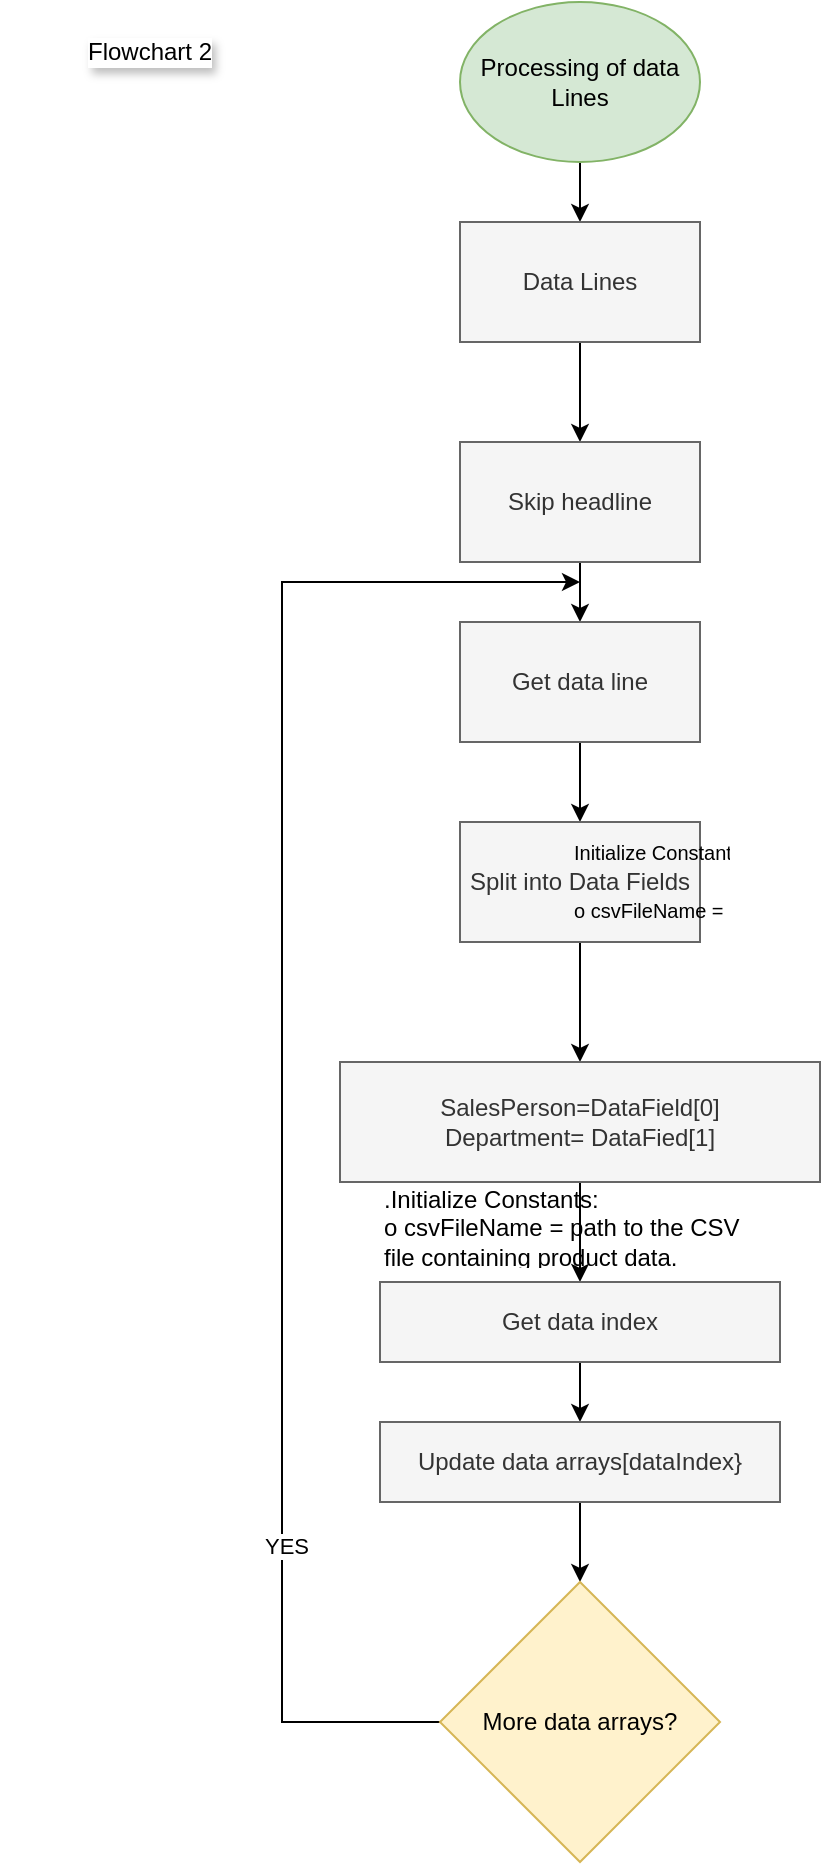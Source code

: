 <mxfile version="26.0.5">
  <diagram name="Page-1" id="LN-fIwgsH304SYWxGdVy">
    <mxGraphModel dx="1048" dy="530" grid="1" gridSize="10" guides="1" tooltips="1" connect="1" arrows="1" fold="1" page="1" pageScale="1" pageWidth="850" pageHeight="1100" math="0" shadow="0">
      <root>
        <mxCell id="0" />
        <mxCell id="1" parent="0" />
        <mxCell id="yvqqZgJYGLmqrpD2Rn-v-1" value="Flowchart 2" style="text;html=1;align=center;verticalAlign=middle;whiteSpace=wrap;rounded=0;labelBackgroundColor=default;textShadow=1;" parent="1" vertex="1">
          <mxGeometry x="100" y="20" width="150" height="30" as="geometry" />
        </mxCell>
        <mxCell id="LhAaURBHIMMjiWh2ycK4-3" value="" style="edgeStyle=orthogonalEdgeStyle;rounded=0;orthogonalLoop=1;jettySize=auto;html=1;" edge="1" parent="1" source="LhAaURBHIMMjiWh2ycK4-1" target="LhAaURBHIMMjiWh2ycK4-2">
          <mxGeometry relative="1" as="geometry" />
        </mxCell>
        <mxCell id="LhAaURBHIMMjiWh2ycK4-1" value="Processing of data Lines" style="ellipse;whiteSpace=wrap;html=1;fillColor=#d5e8d4;strokeColor=#82b366;" vertex="1" parent="1">
          <mxGeometry x="330" y="10" width="120" height="80" as="geometry" />
        </mxCell>
        <mxCell id="LhAaURBHIMMjiWh2ycK4-5" value="" style="edgeStyle=orthogonalEdgeStyle;rounded=0;orthogonalLoop=1;jettySize=auto;html=1;" edge="1" parent="1" source="LhAaURBHIMMjiWh2ycK4-2" target="LhAaURBHIMMjiWh2ycK4-4">
          <mxGeometry relative="1" as="geometry" />
        </mxCell>
        <mxCell id="LhAaURBHIMMjiWh2ycK4-2" value="Data Lines" style="whiteSpace=wrap;html=1;fillColor=#f5f5f5;strokeColor=#666666;fontColor=#333333;" vertex="1" parent="1">
          <mxGeometry x="330" y="120" width="120" height="60" as="geometry" />
        </mxCell>
        <mxCell id="LhAaURBHIMMjiWh2ycK4-7" value="" style="edgeStyle=orthogonalEdgeStyle;rounded=0;orthogonalLoop=1;jettySize=auto;html=1;" edge="1" parent="1" source="LhAaURBHIMMjiWh2ycK4-4" target="LhAaURBHIMMjiWh2ycK4-6">
          <mxGeometry relative="1" as="geometry" />
        </mxCell>
        <mxCell id="LhAaURBHIMMjiWh2ycK4-4" value="Skip headline" style="whiteSpace=wrap;html=1;fillColor=#f5f5f5;strokeColor=#666666;fontColor=#333333;" vertex="1" parent="1">
          <mxGeometry x="330" y="230" width="120" height="60" as="geometry" />
        </mxCell>
        <mxCell id="LhAaURBHIMMjiWh2ycK4-9" value="" style="edgeStyle=orthogonalEdgeStyle;rounded=0;orthogonalLoop=1;jettySize=auto;html=1;" edge="1" parent="1" source="LhAaURBHIMMjiWh2ycK4-6" target="LhAaURBHIMMjiWh2ycK4-8">
          <mxGeometry relative="1" as="geometry" />
        </mxCell>
        <mxCell id="LhAaURBHIMMjiWh2ycK4-6" value="Get data line" style="whiteSpace=wrap;html=1;fillColor=#f5f5f5;strokeColor=#666666;fontColor=#333333;" vertex="1" parent="1">
          <mxGeometry x="330" y="320" width="120" height="60" as="geometry" />
        </mxCell>
        <mxCell id="LhAaURBHIMMjiWh2ycK4-11" value="" style="edgeStyle=orthogonalEdgeStyle;rounded=0;orthogonalLoop=1;jettySize=auto;html=1;" edge="1" parent="1" source="LhAaURBHIMMjiWh2ycK4-8" target="LhAaURBHIMMjiWh2ycK4-10">
          <mxGeometry relative="1" as="geometry" />
        </mxCell>
        <mxCell id="LhAaURBHIMMjiWh2ycK4-8" value="Split into Data Fields" style="whiteSpace=wrap;html=1;fillColor=#f5f5f5;strokeColor=#666666;fontColor=#333333;" vertex="1" parent="1">
          <mxGeometry x="330" y="420" width="120" height="60" as="geometry" />
        </mxCell>
        <mxCell id="LhAaURBHIMMjiWh2ycK4-13" value="" style="edgeStyle=orthogonalEdgeStyle;rounded=0;orthogonalLoop=1;jettySize=auto;html=1;" edge="1" parent="1" source="LhAaURBHIMMjiWh2ycK4-10" target="LhAaURBHIMMjiWh2ycK4-12">
          <mxGeometry relative="1" as="geometry" />
        </mxCell>
        <mxCell id="LhAaURBHIMMjiWh2ycK4-10" value="SalesPerson=DataField[0]&lt;div&gt;Department= DataFied[1]&lt;/div&gt;" style="whiteSpace=wrap;html=1;fillColor=#f5f5f5;strokeColor=#666666;fontColor=#333333;" vertex="1" parent="1">
          <mxGeometry x="270" y="540" width="240" height="60" as="geometry" />
        </mxCell>
        <mxCell id="LhAaURBHIMMjiWh2ycK4-15" value="" style="edgeStyle=orthogonalEdgeStyle;rounded=0;orthogonalLoop=1;jettySize=auto;html=1;" edge="1" parent="1" source="LhAaURBHIMMjiWh2ycK4-12" target="LhAaURBHIMMjiWh2ycK4-14">
          <mxGeometry relative="1" as="geometry" />
        </mxCell>
        <mxCell id="LhAaURBHIMMjiWh2ycK4-12" value="Get data index" style="whiteSpace=wrap;html=1;fillColor=#f5f5f5;strokeColor=#666666;fontColor=#333333;" vertex="1" parent="1">
          <mxGeometry x="290" y="650" width="200" height="40" as="geometry" />
        </mxCell>
        <mxCell id="LhAaURBHIMMjiWh2ycK4-17" value="" style="edgeStyle=orthogonalEdgeStyle;rounded=0;orthogonalLoop=1;jettySize=auto;html=1;" edge="1" parent="1" source="LhAaURBHIMMjiWh2ycK4-14" target="LhAaURBHIMMjiWh2ycK4-16">
          <mxGeometry relative="1" as="geometry" />
        </mxCell>
        <mxCell id="LhAaURBHIMMjiWh2ycK4-14" value="Update data arrays[dataIndex}" style="whiteSpace=wrap;html=1;fillColor=#f5f5f5;strokeColor=#666666;fontColor=#333333;" vertex="1" parent="1">
          <mxGeometry x="290" y="720" width="200" height="40" as="geometry" />
        </mxCell>
        <mxCell id="LhAaURBHIMMjiWh2ycK4-18" style="edgeStyle=orthogonalEdgeStyle;rounded=0;orthogonalLoop=1;jettySize=auto;html=1;" edge="1" parent="1">
          <mxGeometry relative="1" as="geometry">
            <mxPoint x="390" y="300" as="targetPoint" />
            <mxPoint x="330" y="870" as="sourcePoint" />
            <Array as="points">
              <mxPoint x="241" y="870" />
              <mxPoint x="241" y="300" />
            </Array>
          </mxGeometry>
        </mxCell>
        <mxCell id="LhAaURBHIMMjiWh2ycK4-19" value="YES" style="edgeLabel;html=1;align=center;verticalAlign=middle;resizable=0;points=[];" vertex="1" connectable="0" parent="LhAaURBHIMMjiWh2ycK4-18">
          <mxGeometry x="-0.561" y="-2" relative="1" as="geometry">
            <mxPoint as="offset" />
          </mxGeometry>
        </mxCell>
        <mxCell id="LhAaURBHIMMjiWh2ycK4-16" value="More data arrays?" style="rhombus;whiteSpace=wrap;html=1;fillColor=#fff2cc;strokeColor=#d6b656;" vertex="1" parent="1">
          <mxGeometry x="320" y="800" width="140" height="140" as="geometry" />
        </mxCell>
        <mxCell id="LhAaURBHIMMjiWh2ycK4-20" value="&lt;h1 style=&quot;margin-top: 0px;&quot;&gt;&lt;br&gt;&lt;/h1&gt;&lt;p class=&quot;extension-adhd-reader-p&quot;&gt;.Initialize Constants:&lt;br&gt;o csvFileName = path to the CSV file containing product data.&lt;br&gt;o reportFileName = path to save the summary report.&lt;br&gt;2. Declare Data Arrays:&lt;br&gt;o productIDs[], departments[], productNames[]: store product details.&lt;br&gt;o assemblyTimes[]: store integer values for assembly times.&lt;br&gt;o prices[]: store double values for product prices.&amp;nbsp;&lt;/p&gt;&lt;p class=&quot;extension-adhd-reader-p&quot;&gt;Main Method:&lt;br/&gt;o Call ReadCSVFile() to read all lines from the CSV file into an array&lt;br/&gt;fileLines.&lt;br/&gt;o If fileLines is empty, display an error and terminate.&lt;br/&gt;o Calculate numberProducts = fileLines.Length - 1 (ignoring the header).&lt;br/&gt;o If numberProducts &amp;gt; 0:&lt;br/&gt;▪ Call sizeDataArrays(numberProducts) to initialize arrays with&lt;br/&gt;correct sizes.&lt;br/&gt;▪ Populate arrays by calling PopulateDataArrays(fileLines).&lt;br/&gt;▪ Generate the summary report using GenerateSummaryReport().&lt;br/&gt;o Otherwise, display &quot;No products found.&quot;&lt;br/&gt;4. Function: ReadCSVFile()&lt;br/&gt;o Try to read all lines from csvFileName.&lt;br/&gt;o Return the lines as an array.&lt;br/&gt;o If an error occurs, display the message and return null.&lt;br/&gt;5. Function: sizeDataArrays(size):&lt;br/&gt;o Initialize the arrays productIDs[], departments[], productNames[],&lt;br/&gt;assemblyTimes[], and prices[] with the specified size.&lt;br/&gt;6. Function: PopulateDataArrays(fileLines):&lt;br/&gt;o Loop through fileLines starting from the second line.&lt;br/&gt;o Split each line by &quot;,&quot; to extract:&lt;br/&gt;▪ productID, department, productName, assemblyTime, price.&lt;br/&gt;o Store extracted data into corresponding arrays.&lt;br/&gt;7. Function: GenerateSummaryReport():&lt;br/&gt;o Calculate numberProducts = length of productIDs.&lt;br/&gt;o Compute totalAssemblyTime using CalculateTotalAssemblyTimes().&lt;br/&gt;o Compute averageAssemblyTime = totalAssemblyTime /&lt;br/&gt;numberProducts.&lt;br/&gt;o Find indexQuickest using GetIndexQuickestToAssemble().&lt;br/&gt;o Compute totalPrice using CalculateTotalPrices().&lt;br/&gt;o Compute averagePrice = totalPrice / numberProducts.&lt;br/&gt;o Prepare reportLines[] with summary data:&lt;br/&gt;▪ Number of products.&lt;br/&gt;▪ Total and average assembly time.&lt;br/&gt;▪ Quickest assembly product details.&lt;br/&gt;▪ Total and average product prices.&lt;br/&gt;o Write reportLines to file using WriteReportFile(reportLines).&lt;br/&gt;o Display each line of reportLines on the console.&lt;br/&gt;8. Function: CalculateTotalAssemblyTimes():&lt;br/&gt;o Initialize totalAssemblyTimes = 0.&lt;br/&gt;o Loop through assemblyTimes[], adding each value to totalAssemblyTimes.&lt;br/&gt;o Return totalAssemblyTimes.&lt;br/&gt;9. Function: GetIndexQuickestToAssemble():&lt;br/&gt;o Initialize indexQuickest = 0, quickestTime = assemblyTimes[0].&lt;br/&gt;o Loop through assemblyTimes[], updating quickestTime and&lt;br/&gt;indexQuickest if a smaller value is found.&lt;br/&gt;o Return indexQuickest.&lt;br/&gt;10. Function: CalculateTotalPrices():&lt;br/&gt;o Initialize totalPrices = 0.&lt;br/&gt;o Loop through prices[], adding each value to totalPrices.&lt;br/&gt;o Return totalPrices.&lt;br/&gt;11. Function: WriteReportFile(reportLines):&lt;br/&gt;o Try to write reportLines to reportFileName.&lt;br/&gt;o If successful, display &quot;File created.&quot;&lt;br/&gt;o If an error occurs, display the error message.&lt;/p&gt;" style="text;html=1;whiteSpace=wrap;overflow=hidden;rounded=0;" vertex="1" parent="1">
          <mxGeometry x="290" y="550" width="180" height="90" as="geometry" />
        </mxCell>
        <mxCell id="LhAaURBHIMMjiWh2ycK4-21" value="&lt;h1 style=&quot;margin-top: 0px;&quot;&gt;&lt;span style=&quot;font-weight: normal;&quot;&gt;&lt;font style=&quot;font-size: 10px;&quot;&gt;Initialize Constants:&lt;br&gt;o csvFileName = path to the CSV file containing product data.&lt;br&gt;o reportFileName = path to save the summary report.&lt;br&gt;2. Declare Data Arrays:&lt;br&gt;o productIDs[], departments[], productNames[]: store product details.&lt;br&gt;o assemblyTimes[]: store integer values for assembly times.&lt;br&gt;o prices[]: store double values for product prices.&lt;br&gt;3. Main Method:&lt;br&gt;o Call ReadCSVFile() to read all lines from the CSV file into an array&lt;br&gt;fileLines.&lt;br&gt;o If fileLines is empty, display an error and terminate.&lt;br&gt;o Calculate numberProducts = fileLines.Length - 1 (ignoring the header).&lt;br&gt;o If numberProducts &amp;gt; 0:&lt;br&gt;▪ Call sizeDataArrays(numberProducts) to initialize arrays with&lt;br&gt;correct sizes.&lt;br&gt;▪ Populate arrays by calling PopulateDataArrays(fileLines).&lt;br&gt;▪ Generate the summary report using GenerateSummaryReport().&lt;br&gt;o Otherwise, display &quot;No products found.&quot;&lt;br&gt;4. Function: ReadCSVFile()&lt;br&gt;o Try to read all lines from csvFileName.&lt;br&gt;o Return the lines as an array.&lt;br&gt;o If an error occurs, display the message and return null.&lt;br&gt;5. Function: sizeDataArrays(size):&lt;br&gt;o Initialize the arrays productIDs[], departments[], productNames[],&lt;br&gt;assemblyTimes[], and prices[] with the specified size.&lt;br&gt;6. Function: PopulateDataArrays(fileLines):&lt;br&gt;o Loop through fileLines starting from the second line.&lt;br&gt;o Split each line by &quot;,&quot; to extract:&lt;br&gt;▪ productID, department, productName, assemblyTime, price.&lt;br&gt;o Store extracted data into corresponding arrays.&lt;/font&gt;&lt;/span&gt;&lt;/h1&gt;" style="text;html=1;whiteSpace=wrap;overflow=hidden;rounded=0;fontStyle=0" vertex="1" parent="1">
          <mxGeometry x="385" y="410" width="80" height="60" as="geometry" />
        </mxCell>
      </root>
    </mxGraphModel>
  </diagram>
</mxfile>
